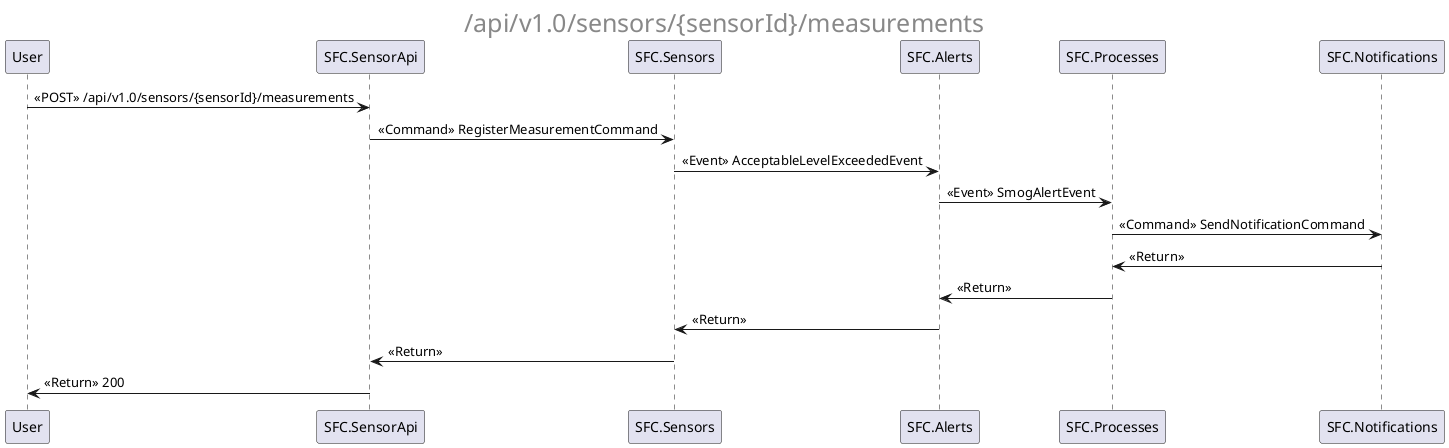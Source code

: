 @startuml
center header <font size=25>/api/v1.0/sensors/{sensorId}/measurements</font>
User -> SFC.SensorApi : <<POST>> /api/v1.0/sensors/{sensorId}/measurements
SFC.SensorApi -> SFC.Sensors : <<Command>> RegisterMeasurementCommand
SFC.Sensors -> SFC.Alerts : <<Event>> AcceptableLevelExceededEvent
SFC.Alerts -> SFC.Processes : <<Event>> SmogAlertEvent
SFC.Processes -> SFC.Notifications : <<Command>> SendNotificationCommand
SFC.Notifications -> SFC.Processes : <<Return>> 
SFC.Processes -> SFC.Alerts : <<Return>> 
SFC.Alerts -> SFC.Sensors : <<Return>> 
SFC.Sensors -> SFC.SensorApi : <<Return>> 
SFC.SensorApi -> User: <<Return>> 200
@enduml
